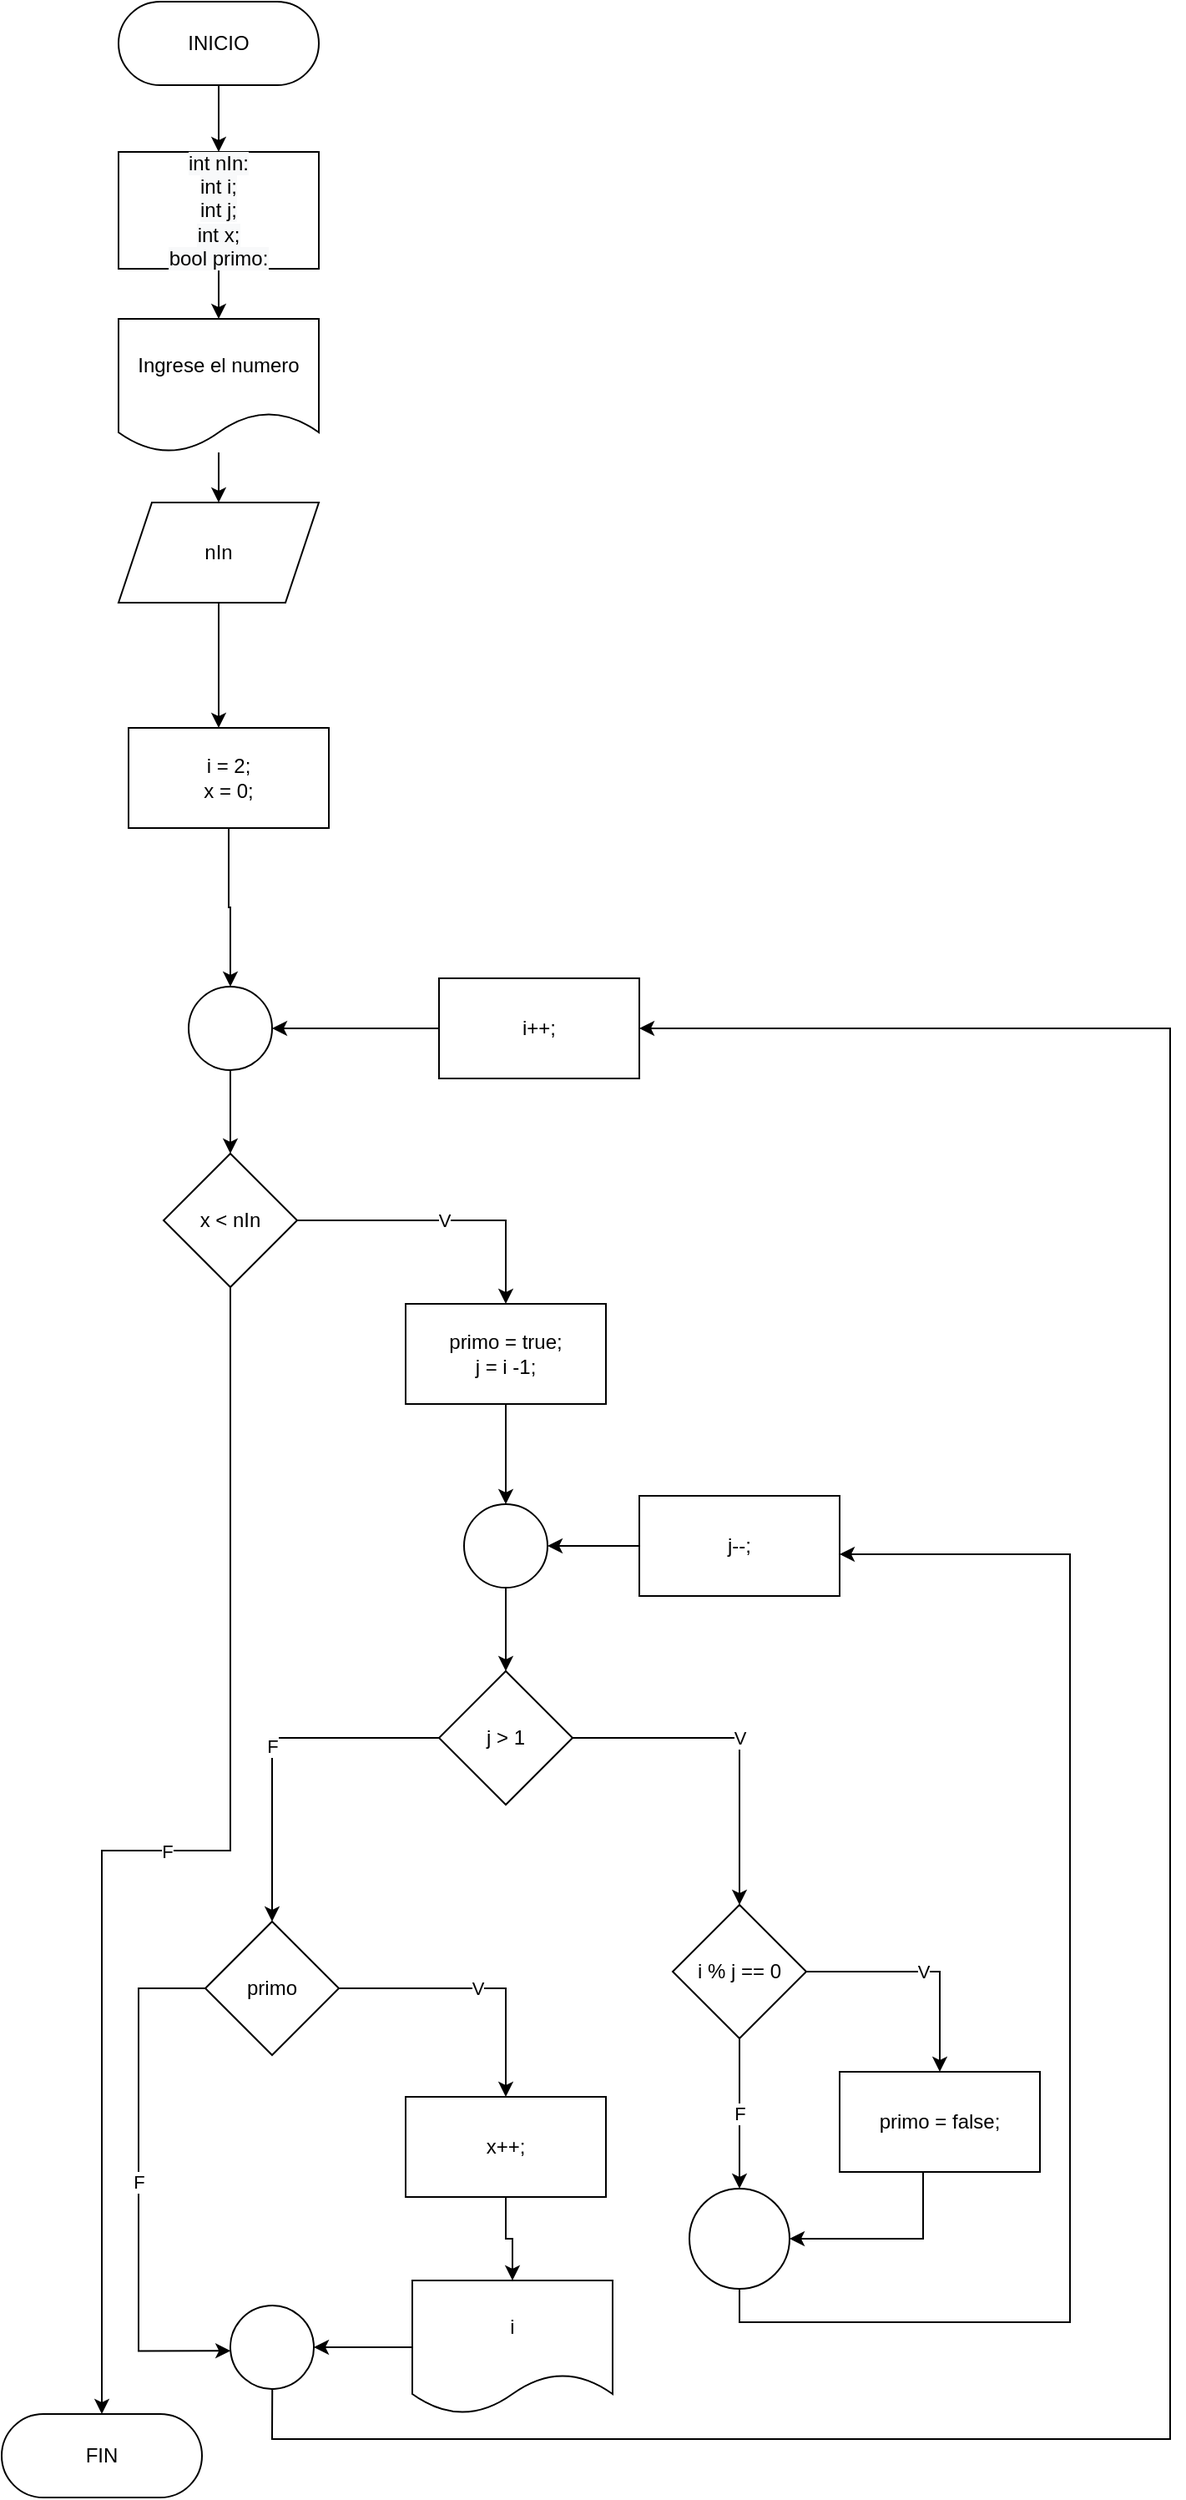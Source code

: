 <mxfile version="20.2.3" type="github">
  <diagram id="C5RBs43oDa-KdzZeNtuy" name="Page-1">
    <mxGraphModel dx="1780" dy="2622" grid="1" gridSize="10" guides="1" tooltips="1" connect="1" arrows="1" fold="1" page="1" pageScale="1" pageWidth="827" pageHeight="1169" math="0" shadow="0">
      <root>
        <mxCell id="WIyWlLk6GJQsqaUBKTNV-0" />
        <mxCell id="WIyWlLk6GJQsqaUBKTNV-1" parent="WIyWlLk6GJQsqaUBKTNV-0" />
        <mxCell id="SLw4QeTlPAXRg96HDkk2-0" style="edgeStyle=orthogonalEdgeStyle;rounded=0;orthogonalLoop=1;jettySize=auto;html=1;" edge="1" parent="WIyWlLk6GJQsqaUBKTNV-1" source="SLw4QeTlPAXRg96HDkk2-1" target="SLw4QeTlPAXRg96HDkk2-5">
          <mxGeometry relative="1" as="geometry" />
        </mxCell>
        <mxCell id="SLw4QeTlPAXRg96HDkk2-1" value="INICIO" style="rounded=1;whiteSpace=wrap;html=1;arcSize=50;" vertex="1" parent="WIyWlLk6GJQsqaUBKTNV-1">
          <mxGeometry x="1000" y="-1155" width="120" height="50" as="geometry" />
        </mxCell>
        <mxCell id="SLw4QeTlPAXRg96HDkk2-2" style="edgeStyle=orthogonalEdgeStyle;rounded=0;orthogonalLoop=1;jettySize=auto;html=1;" edge="1" parent="WIyWlLk6GJQsqaUBKTNV-1" source="SLw4QeTlPAXRg96HDkk2-3" target="SLw4QeTlPAXRg96HDkk2-7">
          <mxGeometry relative="1" as="geometry" />
        </mxCell>
        <mxCell id="SLw4QeTlPAXRg96HDkk2-3" value="Ingrese el numero" style="shape=document;whiteSpace=wrap;html=1;boundedLbl=1;" vertex="1" parent="WIyWlLk6GJQsqaUBKTNV-1">
          <mxGeometry x="1000" y="-965" width="120" height="80" as="geometry" />
        </mxCell>
        <mxCell id="SLw4QeTlPAXRg96HDkk2-4" style="edgeStyle=orthogonalEdgeStyle;rounded=0;orthogonalLoop=1;jettySize=auto;html=1;" edge="1" parent="WIyWlLk6GJQsqaUBKTNV-1" source="SLw4QeTlPAXRg96HDkk2-5" target="SLw4QeTlPAXRg96HDkk2-3">
          <mxGeometry relative="1" as="geometry" />
        </mxCell>
        <mxCell id="SLw4QeTlPAXRg96HDkk2-5" value="&lt;span style=&quot;color: rgb(0, 0, 0); font-family: Helvetica; font-size: 12px; font-style: normal; font-variant-ligatures: normal; font-variant-caps: normal; font-weight: 400; letter-spacing: normal; orphans: 2; text-align: center; text-indent: 0px; text-transform: none; widows: 2; word-spacing: 0px; -webkit-text-stroke-width: 0px; background-color: rgb(248, 249, 250); text-decoration-thickness: initial; text-decoration-style: initial; text-decoration-color: initial; float: none; display: inline !important;&quot;&gt;int nIn:&lt;/span&gt;&lt;br style=&quot;color: rgb(0, 0, 0); font-family: Helvetica; font-size: 12px; font-style: normal; font-variant-ligatures: normal; font-variant-caps: normal; font-weight: 400; letter-spacing: normal; orphans: 2; text-align: center; text-indent: 0px; text-transform: none; widows: 2; word-spacing: 0px; -webkit-text-stroke-width: 0px; background-color: rgb(248, 249, 250); text-decoration-thickness: initial; text-decoration-style: initial; text-decoration-color: initial;&quot;&gt;&lt;span style=&quot;color: rgb(0, 0, 0); font-family: Helvetica; font-size: 12px; font-style: normal; font-variant-ligatures: normal; font-variant-caps: normal; font-weight: 400; letter-spacing: normal; orphans: 2; text-align: center; text-indent: 0px; text-transform: none; widows: 2; word-spacing: 0px; -webkit-text-stroke-width: 0px; background-color: rgb(248, 249, 250); text-decoration-thickness: initial; text-decoration-style: initial; text-decoration-color: initial; float: none; display: inline !important;&quot;&gt;int i;&lt;/span&gt;&lt;span style=&quot;color: rgb(0, 0, 0); font-family: Helvetica; font-size: 12px; font-style: normal; font-variant-ligatures: normal; font-variant-caps: normal; font-weight: 400; letter-spacing: normal; orphans: 2; text-align: center; text-indent: 0px; text-transform: none; widows: 2; word-spacing: 0px; -webkit-text-stroke-width: 0px; background-color: rgb(248, 249, 250); text-decoration-thickness: initial; text-decoration-style: initial; text-decoration-color: initial; float: none; display: inline !important;&quot;&gt;&lt;br&gt;int j;&lt;br&gt;int x;&lt;br&gt;bool primo:&lt;br&gt;&lt;/span&gt;" style="rounded=0;whiteSpace=wrap;html=1;" vertex="1" parent="WIyWlLk6GJQsqaUBKTNV-1">
          <mxGeometry x="1000" y="-1065" width="120" height="70" as="geometry" />
        </mxCell>
        <mxCell id="SLw4QeTlPAXRg96HDkk2-6" style="edgeStyle=orthogonalEdgeStyle;rounded=0;orthogonalLoop=1;jettySize=auto;html=1;" edge="1" parent="WIyWlLk6GJQsqaUBKTNV-1" source="SLw4QeTlPAXRg96HDkk2-7" target="SLw4QeTlPAXRg96HDkk2-12">
          <mxGeometry relative="1" as="geometry">
            <mxPoint x="1060" y="-730" as="targetPoint" />
            <Array as="points">
              <mxPoint x="1060" y="-740" />
              <mxPoint x="1060" y="-740" />
            </Array>
          </mxGeometry>
        </mxCell>
        <mxCell id="SLw4QeTlPAXRg96HDkk2-7" value="nIn" style="shape=parallelogram;perimeter=parallelogramPerimeter;whiteSpace=wrap;html=1;fixedSize=1;" vertex="1" parent="WIyWlLk6GJQsqaUBKTNV-1">
          <mxGeometry x="1000" y="-855" width="120" height="60" as="geometry" />
        </mxCell>
        <mxCell id="SLw4QeTlPAXRg96HDkk2-11" style="edgeStyle=orthogonalEdgeStyle;rounded=0;orthogonalLoop=1;jettySize=auto;html=1;entryX=0.5;entryY=0;entryDx=0;entryDy=0;" edge="1" parent="WIyWlLk6GJQsqaUBKTNV-1" source="SLw4QeTlPAXRg96HDkk2-12" target="SLw4QeTlPAXRg96HDkk2-14">
          <mxGeometry relative="1" as="geometry">
            <mxPoint x="1236" y="-560" as="targetPoint" />
          </mxGeometry>
        </mxCell>
        <mxCell id="SLw4QeTlPAXRg96HDkk2-12" value="i = 2;&lt;br&gt;x = 0;" style="whiteSpace=wrap;html=1;" vertex="1" parent="WIyWlLk6GJQsqaUBKTNV-1">
          <mxGeometry x="1006" y="-720" width="120" height="60" as="geometry" />
        </mxCell>
        <mxCell id="SLw4QeTlPAXRg96HDkk2-13" style="edgeStyle=orthogonalEdgeStyle;rounded=0;orthogonalLoop=1;jettySize=auto;html=1;entryX=0.5;entryY=0;entryDx=0;entryDy=0;" edge="1" parent="WIyWlLk6GJQsqaUBKTNV-1" source="SLw4QeTlPAXRg96HDkk2-14" target="SLw4QeTlPAXRg96HDkk2-17">
          <mxGeometry relative="1" as="geometry" />
        </mxCell>
        <mxCell id="SLw4QeTlPAXRg96HDkk2-14" value="" style="ellipse;whiteSpace=wrap;html=1;aspect=fixed;" vertex="1" parent="WIyWlLk6GJQsqaUBKTNV-1">
          <mxGeometry x="1042" y="-565" width="50" height="50" as="geometry" />
        </mxCell>
        <mxCell id="SLw4QeTlPAXRg96HDkk2-15" value="V" style="edgeStyle=orthogonalEdgeStyle;rounded=0;orthogonalLoop=1;jettySize=auto;html=1;" edge="1" parent="WIyWlLk6GJQsqaUBKTNV-1" source="SLw4QeTlPAXRg96HDkk2-17" target="SLw4QeTlPAXRg96HDkk2-21">
          <mxGeometry relative="1" as="geometry" />
        </mxCell>
        <mxCell id="SLw4QeTlPAXRg96HDkk2-16" value="F" style="edgeStyle=orthogonalEdgeStyle;rounded=0;orthogonalLoop=1;jettySize=auto;html=1;entryX=0.5;entryY=0;entryDx=0;entryDy=0;" edge="1" parent="WIyWlLk6GJQsqaUBKTNV-1" source="SLw4QeTlPAXRg96HDkk2-17" target="SLw4QeTlPAXRg96HDkk2-43">
          <mxGeometry relative="1" as="geometry">
            <mxPoint x="990" y="170" as="targetPoint" />
          </mxGeometry>
        </mxCell>
        <mxCell id="SLw4QeTlPAXRg96HDkk2-17" value="x &amp;lt; nIn" style="rhombus;whiteSpace=wrap;html=1;" vertex="1" parent="WIyWlLk6GJQsqaUBKTNV-1">
          <mxGeometry x="1027" y="-465" width="80" height="80" as="geometry" />
        </mxCell>
        <mxCell id="SLw4QeTlPAXRg96HDkk2-18" style="edgeStyle=orthogonalEdgeStyle;rounded=0;orthogonalLoop=1;jettySize=auto;html=1;entryX=1;entryY=0.5;entryDx=0;entryDy=0;" edge="1" parent="WIyWlLk6GJQsqaUBKTNV-1" source="SLw4QeTlPAXRg96HDkk2-19" target="SLw4QeTlPAXRg96HDkk2-14">
          <mxGeometry relative="1" as="geometry" />
        </mxCell>
        <mxCell id="SLw4QeTlPAXRg96HDkk2-19" value="i++;" style="rounded=0;whiteSpace=wrap;html=1;" vertex="1" parent="WIyWlLk6GJQsqaUBKTNV-1">
          <mxGeometry x="1192" y="-570" width="120" height="60" as="geometry" />
        </mxCell>
        <mxCell id="SLw4QeTlPAXRg96HDkk2-20" style="edgeStyle=orthogonalEdgeStyle;rounded=0;orthogonalLoop=1;jettySize=auto;html=1;entryX=0.5;entryY=0;entryDx=0;entryDy=0;" edge="1" parent="WIyWlLk6GJQsqaUBKTNV-1" source="SLw4QeTlPAXRg96HDkk2-21" target="SLw4QeTlPAXRg96HDkk2-26">
          <mxGeometry relative="1" as="geometry" />
        </mxCell>
        <mxCell id="SLw4QeTlPAXRg96HDkk2-21" value="primo = true;&lt;br&gt;j = i -1;" style="whiteSpace=wrap;html=1;" vertex="1" parent="WIyWlLk6GJQsqaUBKTNV-1">
          <mxGeometry x="1172" y="-375" width="120" height="60" as="geometry" />
        </mxCell>
        <mxCell id="SLw4QeTlPAXRg96HDkk2-22" value="V" style="edgeStyle=orthogonalEdgeStyle;rounded=0;orthogonalLoop=1;jettySize=auto;html=1;entryX=0.5;entryY=0;entryDx=0;entryDy=0;" edge="1" parent="WIyWlLk6GJQsqaUBKTNV-1" source="SLw4QeTlPAXRg96HDkk2-24" target="SLw4QeTlPAXRg96HDkk2-31">
          <mxGeometry relative="1" as="geometry">
            <mxPoint x="1372" y="-15" as="targetPoint" />
          </mxGeometry>
        </mxCell>
        <mxCell id="SLw4QeTlPAXRg96HDkk2-23" value="F" style="edgeStyle=orthogonalEdgeStyle;rounded=0;orthogonalLoop=1;jettySize=auto;html=1;entryX=0.5;entryY=0;entryDx=0;entryDy=0;" edge="1" parent="WIyWlLk6GJQsqaUBKTNV-1" source="SLw4QeTlPAXRg96HDkk2-24" target="SLw4QeTlPAXRg96HDkk2-38">
          <mxGeometry relative="1" as="geometry">
            <mxPoint x="1092" y="-15" as="targetPoint" />
          </mxGeometry>
        </mxCell>
        <mxCell id="SLw4QeTlPAXRg96HDkk2-24" value="j &amp;gt; 1" style="rhombus;whiteSpace=wrap;html=1;" vertex="1" parent="WIyWlLk6GJQsqaUBKTNV-1">
          <mxGeometry x="1192" y="-155" width="80" height="80" as="geometry" />
        </mxCell>
        <mxCell id="SLw4QeTlPAXRg96HDkk2-25" style="edgeStyle=orthogonalEdgeStyle;rounded=0;orthogonalLoop=1;jettySize=auto;html=1;entryX=0.5;entryY=0;entryDx=0;entryDy=0;" edge="1" parent="WIyWlLk6GJQsqaUBKTNV-1" source="SLw4QeTlPAXRg96HDkk2-26" target="SLw4QeTlPAXRg96HDkk2-24">
          <mxGeometry relative="1" as="geometry" />
        </mxCell>
        <mxCell id="SLw4QeTlPAXRg96HDkk2-26" value="" style="ellipse;whiteSpace=wrap;html=1;aspect=fixed;" vertex="1" parent="WIyWlLk6GJQsqaUBKTNV-1">
          <mxGeometry x="1207" y="-255" width="50" height="50" as="geometry" />
        </mxCell>
        <mxCell id="SLw4QeTlPAXRg96HDkk2-27" style="edgeStyle=orthogonalEdgeStyle;rounded=0;orthogonalLoop=1;jettySize=auto;html=1;" edge="1" parent="WIyWlLk6GJQsqaUBKTNV-1" source="SLw4QeTlPAXRg96HDkk2-28" target="SLw4QeTlPAXRg96HDkk2-26">
          <mxGeometry relative="1" as="geometry" />
        </mxCell>
        <mxCell id="SLw4QeTlPAXRg96HDkk2-28" value="j--;" style="rounded=0;whiteSpace=wrap;html=1;" vertex="1" parent="WIyWlLk6GJQsqaUBKTNV-1">
          <mxGeometry x="1312" y="-260" width="120" height="60" as="geometry" />
        </mxCell>
        <mxCell id="SLw4QeTlPAXRg96HDkk2-29" value="V" style="edgeStyle=orthogonalEdgeStyle;rounded=0;orthogonalLoop=1;jettySize=auto;html=1;" edge="1" parent="WIyWlLk6GJQsqaUBKTNV-1" source="SLw4QeTlPAXRg96HDkk2-31" target="SLw4QeTlPAXRg96HDkk2-33">
          <mxGeometry relative="1" as="geometry" />
        </mxCell>
        <mxCell id="SLw4QeTlPAXRg96HDkk2-30" value="F" style="edgeStyle=orthogonalEdgeStyle;rounded=0;orthogonalLoop=1;jettySize=auto;html=1;" edge="1" parent="WIyWlLk6GJQsqaUBKTNV-1" source="SLw4QeTlPAXRg96HDkk2-31" target="SLw4QeTlPAXRg96HDkk2-35">
          <mxGeometry relative="1" as="geometry" />
        </mxCell>
        <mxCell id="SLw4QeTlPAXRg96HDkk2-31" value="i % j == 0" style="rhombus;whiteSpace=wrap;html=1;" vertex="1" parent="WIyWlLk6GJQsqaUBKTNV-1">
          <mxGeometry x="1332" y="-15" width="80" height="80" as="geometry" />
        </mxCell>
        <mxCell id="SLw4QeTlPAXRg96HDkk2-32" style="edgeStyle=orthogonalEdgeStyle;rounded=0;orthogonalLoop=1;jettySize=auto;html=1;entryX=1;entryY=0.5;entryDx=0;entryDy=0;" edge="1" parent="WIyWlLk6GJQsqaUBKTNV-1" source="SLw4QeTlPAXRg96HDkk2-33" target="SLw4QeTlPAXRg96HDkk2-35">
          <mxGeometry relative="1" as="geometry">
            <Array as="points">
              <mxPoint x="1482" y="185" />
            </Array>
          </mxGeometry>
        </mxCell>
        <mxCell id="SLw4QeTlPAXRg96HDkk2-33" value="primo = false;" style="whiteSpace=wrap;html=1;" vertex="1" parent="WIyWlLk6GJQsqaUBKTNV-1">
          <mxGeometry x="1432" y="85" width="120" height="60" as="geometry" />
        </mxCell>
        <mxCell id="SLw4QeTlPAXRg96HDkk2-34" style="edgeStyle=orthogonalEdgeStyle;rounded=0;orthogonalLoop=1;jettySize=auto;html=1;" edge="1" parent="WIyWlLk6GJQsqaUBKTNV-1" source="SLw4QeTlPAXRg96HDkk2-35">
          <mxGeometry relative="1" as="geometry">
            <mxPoint x="1432" y="-225" as="targetPoint" />
            <Array as="points">
              <mxPoint x="1372" y="235" />
              <mxPoint x="1570" y="235" />
              <mxPoint x="1570" y="-225" />
            </Array>
          </mxGeometry>
        </mxCell>
        <mxCell id="SLw4QeTlPAXRg96HDkk2-35" value="" style="ellipse;whiteSpace=wrap;html=1;aspect=fixed;" vertex="1" parent="WIyWlLk6GJQsqaUBKTNV-1">
          <mxGeometry x="1342" y="155" width="60" height="60" as="geometry" />
        </mxCell>
        <mxCell id="SLw4QeTlPAXRg96HDkk2-37" value="F" style="edgeStyle=orthogonalEdgeStyle;rounded=0;orthogonalLoop=1;jettySize=auto;html=1;entryX=0;entryY=0.5;entryDx=0;entryDy=0;" edge="1" parent="WIyWlLk6GJQsqaUBKTNV-1" source="SLw4QeTlPAXRg96HDkk2-38" target="SLw4QeTlPAXRg96HDkk2-42">
          <mxGeometry relative="1" as="geometry">
            <Array as="points">
              <mxPoint x="1012" y="35" />
              <mxPoint x="1012" y="252" />
            </Array>
          </mxGeometry>
        </mxCell>
        <mxCell id="SLw4QeTlPAXRg96HDkk2-52" value="V" style="edgeStyle=orthogonalEdgeStyle;rounded=0;orthogonalLoop=1;jettySize=auto;html=1;" edge="1" parent="WIyWlLk6GJQsqaUBKTNV-1" source="SLw4QeTlPAXRg96HDkk2-38" target="SLw4QeTlPAXRg96HDkk2-51">
          <mxGeometry relative="1" as="geometry" />
        </mxCell>
        <mxCell id="SLw4QeTlPAXRg96HDkk2-38" value="primo" style="rhombus;whiteSpace=wrap;html=1;" vertex="1" parent="WIyWlLk6GJQsqaUBKTNV-1">
          <mxGeometry x="1052" y="-5" width="80" height="80" as="geometry" />
        </mxCell>
        <mxCell id="SLw4QeTlPAXRg96HDkk2-50" style="edgeStyle=orthogonalEdgeStyle;rounded=0;orthogonalLoop=1;jettySize=auto;html=1;" edge="1" parent="WIyWlLk6GJQsqaUBKTNV-1" source="SLw4QeTlPAXRg96HDkk2-40" target="SLw4QeTlPAXRg96HDkk2-42">
          <mxGeometry relative="1" as="geometry" />
        </mxCell>
        <mxCell id="SLw4QeTlPAXRg96HDkk2-40" value="i" style="shape=document;whiteSpace=wrap;html=1;boundedLbl=1;" vertex="1" parent="WIyWlLk6GJQsqaUBKTNV-1">
          <mxGeometry x="1176" y="210" width="120" height="80" as="geometry" />
        </mxCell>
        <mxCell id="SLw4QeTlPAXRg96HDkk2-41" style="edgeStyle=orthogonalEdgeStyle;rounded=0;orthogonalLoop=1;jettySize=auto;html=1;entryX=1;entryY=0.5;entryDx=0;entryDy=0;" edge="1" parent="WIyWlLk6GJQsqaUBKTNV-1" source="SLw4QeTlPAXRg96HDkk2-42" target="SLw4QeTlPAXRg96HDkk2-19">
          <mxGeometry relative="1" as="geometry">
            <Array as="points">
              <mxPoint x="1092" y="305" />
              <mxPoint x="1630" y="305" />
              <mxPoint x="1630" y="-540" />
            </Array>
          </mxGeometry>
        </mxCell>
        <mxCell id="SLw4QeTlPAXRg96HDkk2-42" value="" style="ellipse;whiteSpace=wrap;html=1;aspect=fixed;rotation=-5;" vertex="1" parent="WIyWlLk6GJQsqaUBKTNV-1">
          <mxGeometry x="1067" y="225" width="50" height="50" as="geometry" />
        </mxCell>
        <mxCell id="SLw4QeTlPAXRg96HDkk2-43" value="FIN" style="rounded=1;whiteSpace=wrap;html=1;arcSize=50;" vertex="1" parent="WIyWlLk6GJQsqaUBKTNV-1">
          <mxGeometry x="930" y="290" width="120" height="50" as="geometry" />
        </mxCell>
        <mxCell id="SLw4QeTlPAXRg96HDkk2-53" style="edgeStyle=orthogonalEdgeStyle;rounded=0;orthogonalLoop=1;jettySize=auto;html=1;" edge="1" parent="WIyWlLk6GJQsqaUBKTNV-1" source="SLw4QeTlPAXRg96HDkk2-51" target="SLw4QeTlPAXRg96HDkk2-40">
          <mxGeometry relative="1" as="geometry" />
        </mxCell>
        <mxCell id="SLw4QeTlPAXRg96HDkk2-51" value="x++;" style="rounded=0;whiteSpace=wrap;html=1;" vertex="1" parent="WIyWlLk6GJQsqaUBKTNV-1">
          <mxGeometry x="1172" y="100" width="120" height="60" as="geometry" />
        </mxCell>
      </root>
    </mxGraphModel>
  </diagram>
</mxfile>
